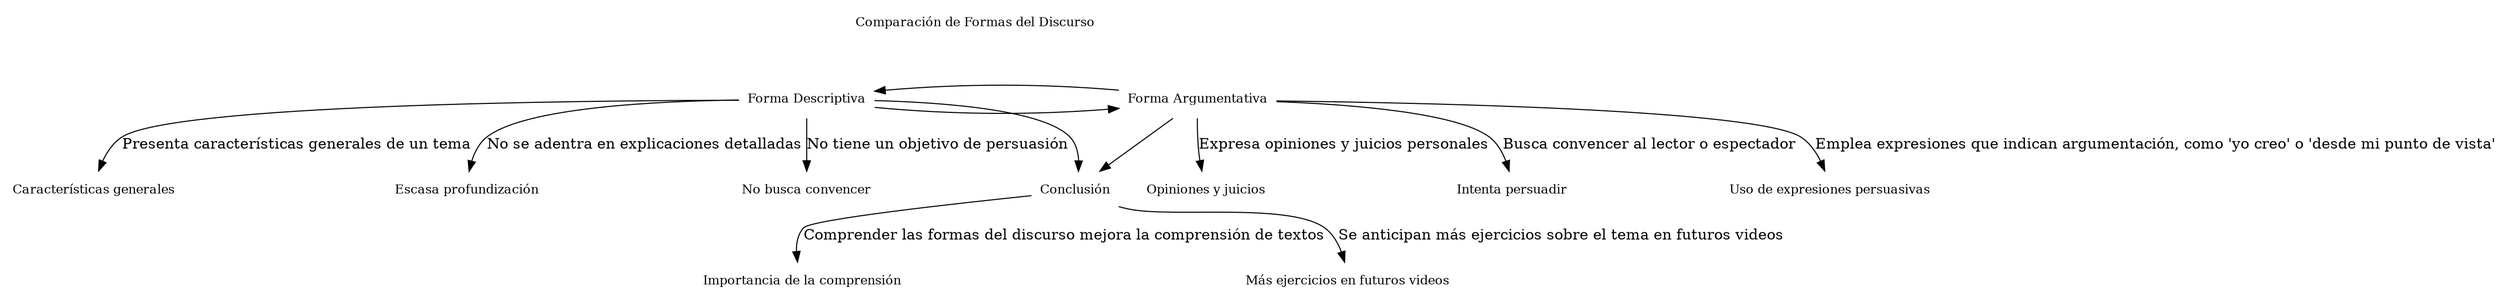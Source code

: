digraph G {
    rankdir=TB;  // Cambia la dirección del gráfico a arriba-abajo

    node [shape=plaintext, fontsize=12];

    // Encabezado
    header [label="Comparación de Formas del Discurso"];

    // Categorías
    descriptiva [label="Forma Descriptiva"];
    argumentativa [label="Forma Argumentativa"];

    // Características de la Forma Descriptiva
    descriptiva -> "Características generales" [label="Presenta características generales de un tema"];
    descriptiva -> "Escasa profundización" [label="No se adentra en explicaciones detalladas"];
    descriptiva -> "No busca convencer" [label="No tiene un objetivo de persuasión"];

    // Características de la Forma Argumentativa
    argumentativa -> "Opiniones y juicios" [label="Expresa opiniones y juicios personales"];
    argumentativa -> "Intenta persuadir" [label="Busca convencer al lector o espectador"];
    argumentativa -> "Uso de expresiones persuasivas" [label="Emplea expresiones que indican argumentación, como 'yo creo' o 'desde mi punto de vista'"];

    // Conclusión
    conclusion [label="Conclusión"];
    conclusion -> "Importancia de la comprensión" [label="Comprender las formas del discurso mejora la comprensión de textos"];
    conclusion -> "Más ejercicios en futuros videos" [label="Se anticipan más ejercicios sobre el tema en futuros videos"];

    // Relaciones
    header -> descriptiva [style=invis];
    header -> argumentativa [style=invis];
    descriptiva -> argumentativa [constraint=false];
    argumentativa -> descriptiva [constraint=false];
    descriptiva -> conclusion;
    argumentativa -> conclusion;
}
